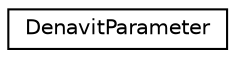 digraph "Graphical Class Hierarchy"
{
 // LATEX_PDF_SIZE
  edge [fontname="Helvetica",fontsize="10",labelfontname="Helvetica",labelfontsize="10"];
  node [fontname="Helvetica",fontsize="10",shape=record];
  rankdir="LR";
  Node0 [label="DenavitParameter",height=0.2,width=0.4,color="black", fillcolor="white", style="filled",URL="$classDenavitParameter.html",tooltip=" "];
}
